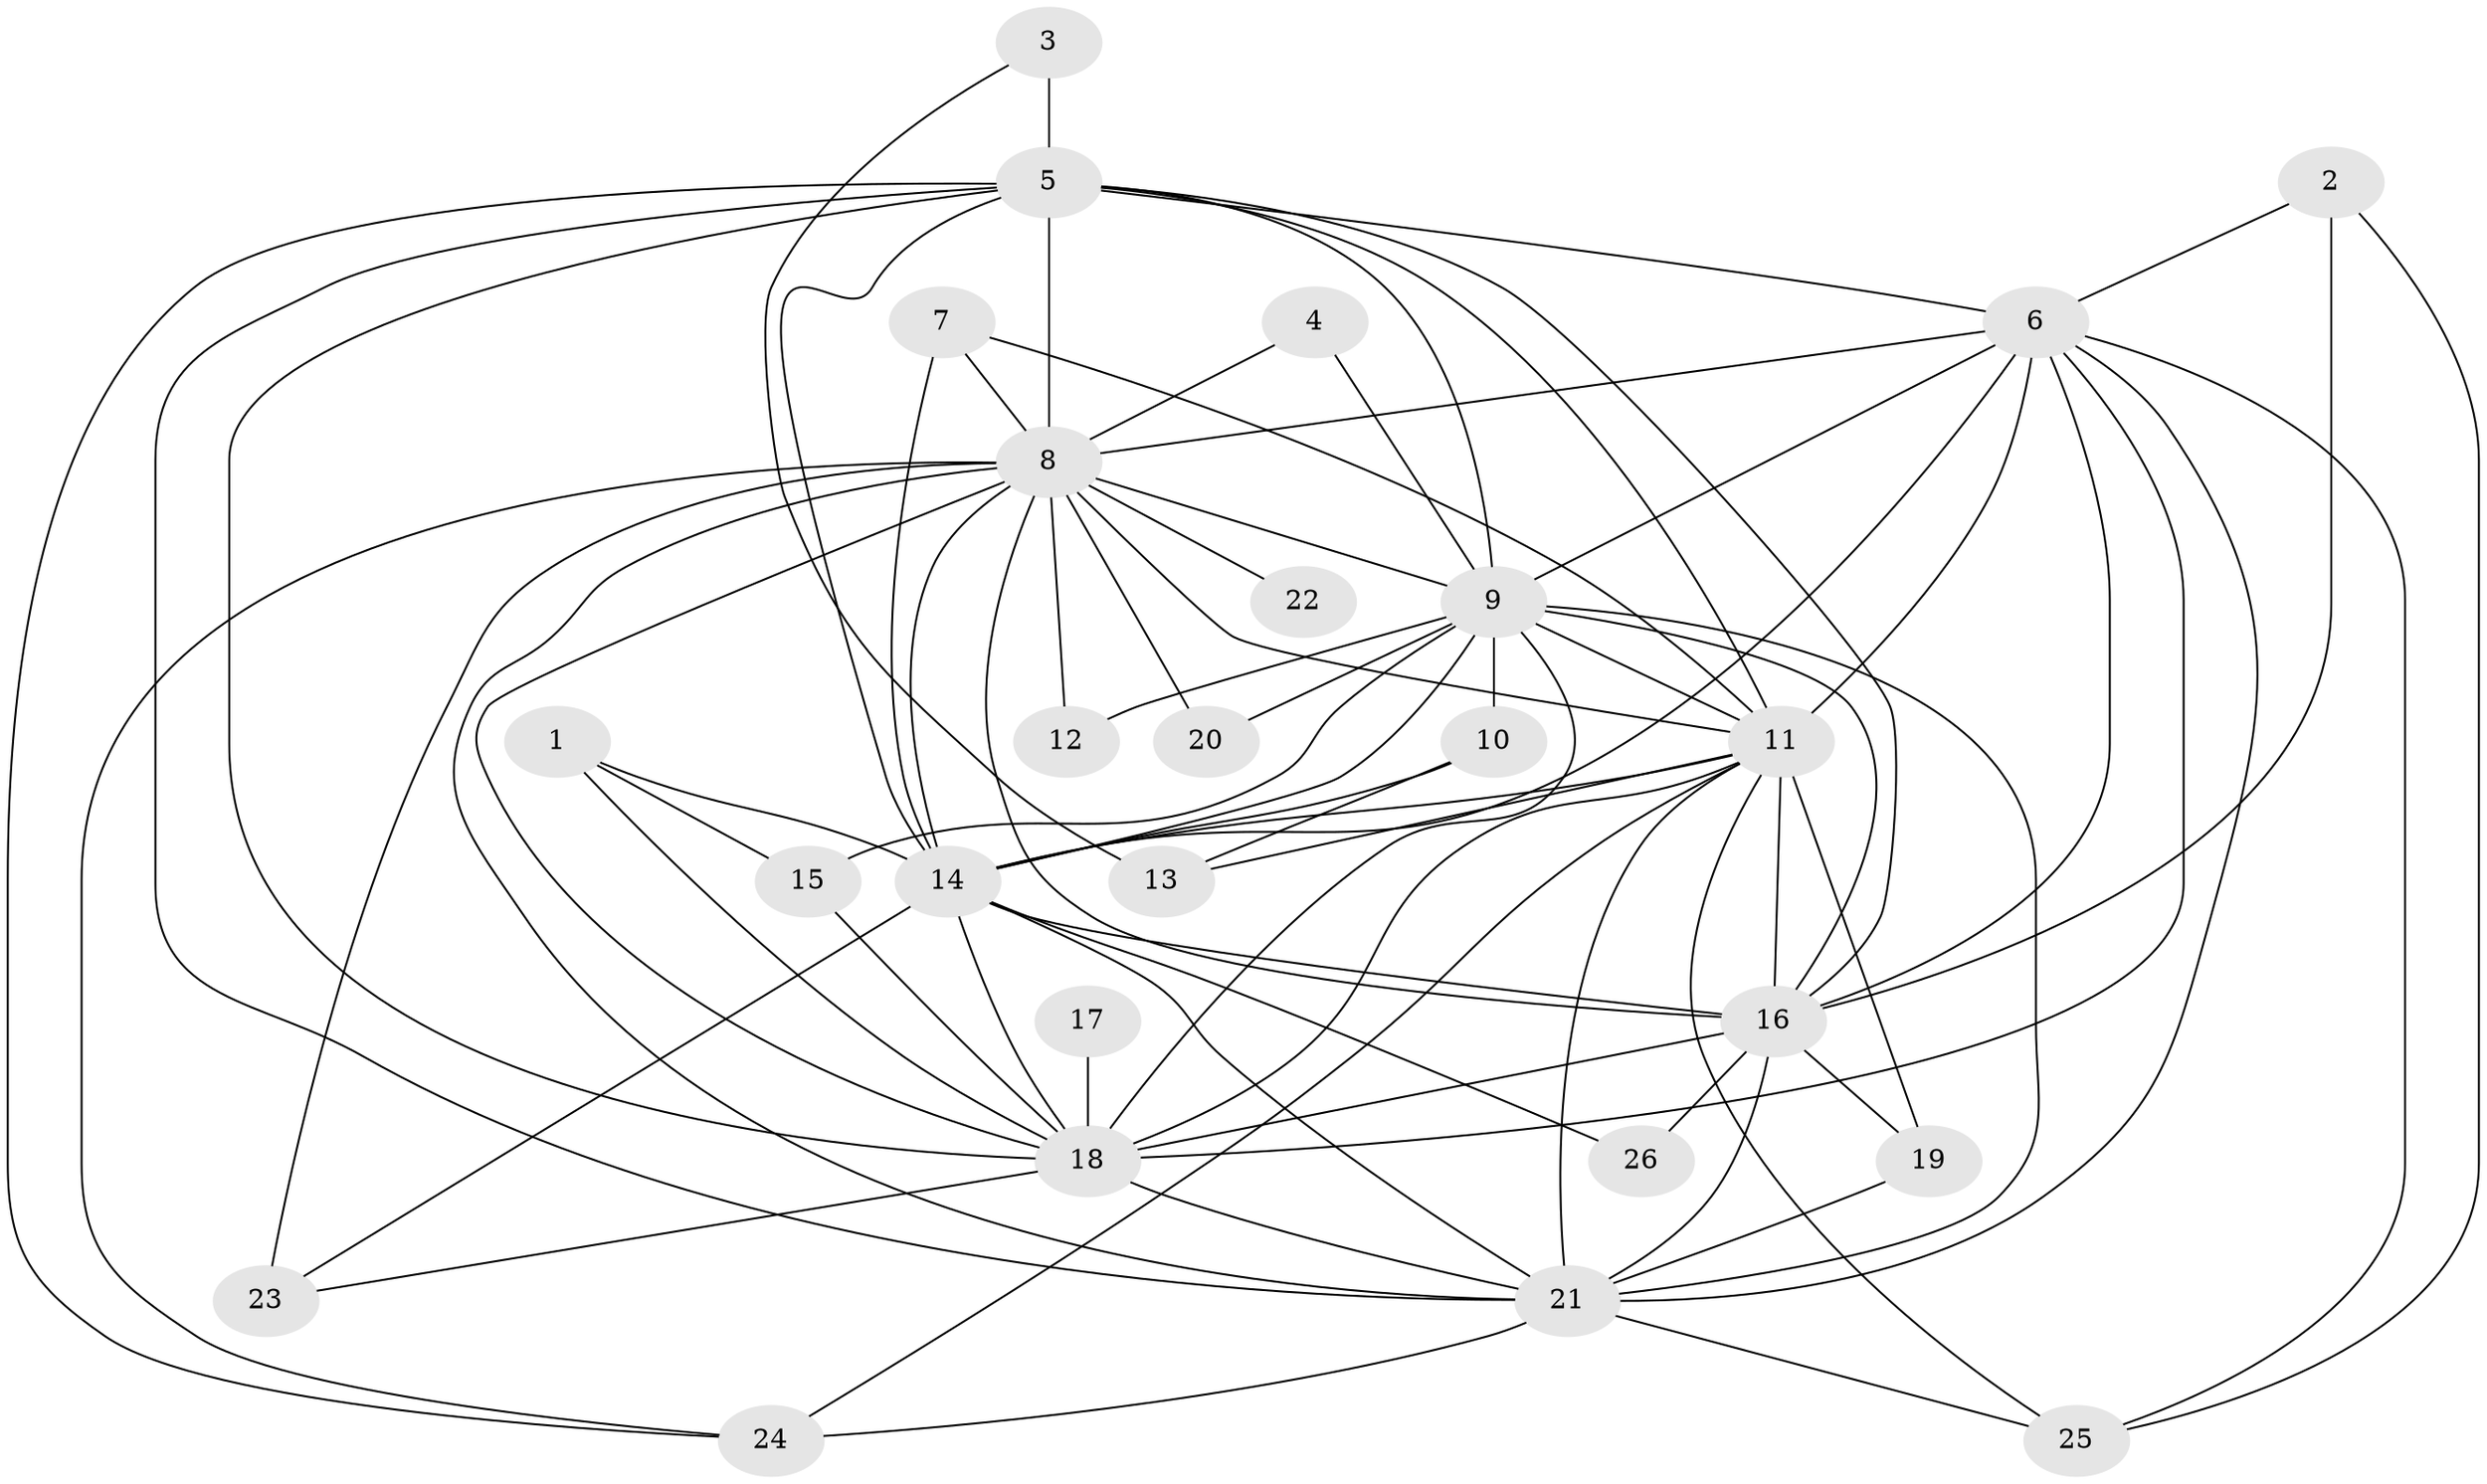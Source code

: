// original degree distribution, {15: 0.057692307692307696, 17: 0.019230769230769232, 13: 0.057692307692307696, 20: 0.019230769230769232, 16: 0.019230769230769232, 21: 0.019230769230769232, 3: 0.21153846153846154, 5: 0.019230769230769232, 2: 0.5576923076923077, 4: 0.019230769230769232}
// Generated by graph-tools (version 1.1) at 2025/01/03/09/25 03:01:15]
// undirected, 26 vertices, 76 edges
graph export_dot {
graph [start="1"]
  node [color=gray90,style=filled];
  1;
  2;
  3;
  4;
  5;
  6;
  7;
  8;
  9;
  10;
  11;
  12;
  13;
  14;
  15;
  16;
  17;
  18;
  19;
  20;
  21;
  22;
  23;
  24;
  25;
  26;
  1 -- 14 [weight=1.0];
  1 -- 15 [weight=1.0];
  1 -- 18 [weight=1.0];
  2 -- 6 [weight=1.0];
  2 -- 16 [weight=1.0];
  2 -- 25 [weight=1.0];
  3 -- 5 [weight=2.0];
  3 -- 13 [weight=1.0];
  4 -- 8 [weight=1.0];
  4 -- 9 [weight=1.0];
  5 -- 6 [weight=1.0];
  5 -- 8 [weight=2.0];
  5 -- 9 [weight=1.0];
  5 -- 11 [weight=2.0];
  5 -- 14 [weight=1.0];
  5 -- 16 [weight=1.0];
  5 -- 18 [weight=1.0];
  5 -- 21 [weight=1.0];
  5 -- 24 [weight=1.0];
  6 -- 8 [weight=1.0];
  6 -- 9 [weight=1.0];
  6 -- 11 [weight=3.0];
  6 -- 14 [weight=1.0];
  6 -- 16 [weight=2.0];
  6 -- 18 [weight=1.0];
  6 -- 21 [weight=1.0];
  6 -- 25 [weight=1.0];
  7 -- 8 [weight=1.0];
  7 -- 11 [weight=1.0];
  7 -- 14 [weight=1.0];
  8 -- 9 [weight=1.0];
  8 -- 11 [weight=3.0];
  8 -- 12 [weight=1.0];
  8 -- 14 [weight=2.0];
  8 -- 16 [weight=1.0];
  8 -- 18 [weight=1.0];
  8 -- 20 [weight=1.0];
  8 -- 21 [weight=2.0];
  8 -- 22 [weight=1.0];
  8 -- 23 [weight=1.0];
  8 -- 24 [weight=1.0];
  9 -- 10 [weight=1.0];
  9 -- 11 [weight=3.0];
  9 -- 12 [weight=1.0];
  9 -- 14 [weight=1.0];
  9 -- 15 [weight=1.0];
  9 -- 16 [weight=1.0];
  9 -- 18 [weight=1.0];
  9 -- 20 [weight=1.0];
  9 -- 21 [weight=2.0];
  10 -- 13 [weight=1.0];
  10 -- 14 [weight=1.0];
  11 -- 13 [weight=2.0];
  11 -- 14 [weight=2.0];
  11 -- 16 [weight=3.0];
  11 -- 18 [weight=4.0];
  11 -- 19 [weight=1.0];
  11 -- 21 [weight=2.0];
  11 -- 24 [weight=1.0];
  11 -- 25 [weight=1.0];
  14 -- 16 [weight=1.0];
  14 -- 18 [weight=1.0];
  14 -- 21 [weight=1.0];
  14 -- 23 [weight=1.0];
  14 -- 26 [weight=1.0];
  15 -- 18 [weight=1.0];
  16 -- 18 [weight=2.0];
  16 -- 19 [weight=1.0];
  16 -- 21 [weight=1.0];
  16 -- 26 [weight=1.0];
  17 -- 18 [weight=1.0];
  18 -- 21 [weight=1.0];
  18 -- 23 [weight=1.0];
  19 -- 21 [weight=1.0];
  21 -- 24 [weight=1.0];
  21 -- 25 [weight=1.0];
}
